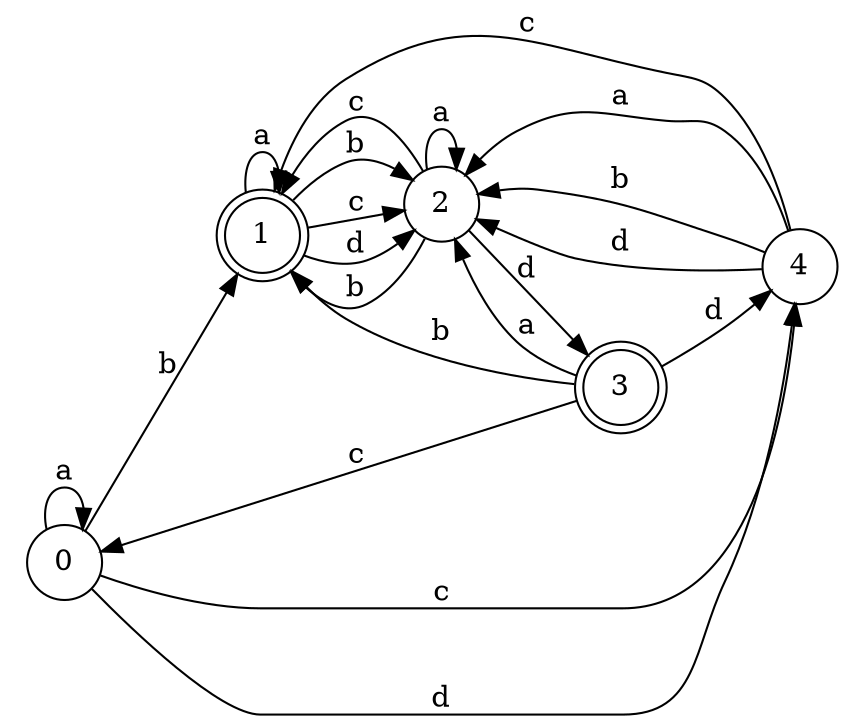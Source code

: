 digraph n4_9 {
__start0 [label="" shape="none"];

rankdir=LR;
size="8,5";

s0 [style="filled", color="black", fillcolor="white" shape="circle", label="0"];
s1 [style="rounded,filled", color="black", fillcolor="white" shape="doublecircle", label="1"];
s2 [style="filled", color="black", fillcolor="white" shape="circle", label="2"];
s3 [style="rounded,filled", color="black", fillcolor="white" shape="doublecircle", label="3"];
s4 [style="filled", color="black", fillcolor="white" shape="circle", label="4"];
s0 -> s0 [label="a"];
s0 -> s1 [label="b"];
s0 -> s4 [label="c"];
s0 -> s4 [label="d"];
s1 -> s1 [label="a"];
s1 -> s2 [label="b"];
s1 -> s2 [label="c"];
s1 -> s2 [label="d"];
s2 -> s2 [label="a"];
s2 -> s1 [label="b"];
s2 -> s1 [label="c"];
s2 -> s3 [label="d"];
s3 -> s2 [label="a"];
s3 -> s1 [label="b"];
s3 -> s0 [label="c"];
s3 -> s4 [label="d"];
s4 -> s2 [label="a"];
s4 -> s2 [label="b"];
s4 -> s1 [label="c"];
s4 -> s2 [label="d"];

}